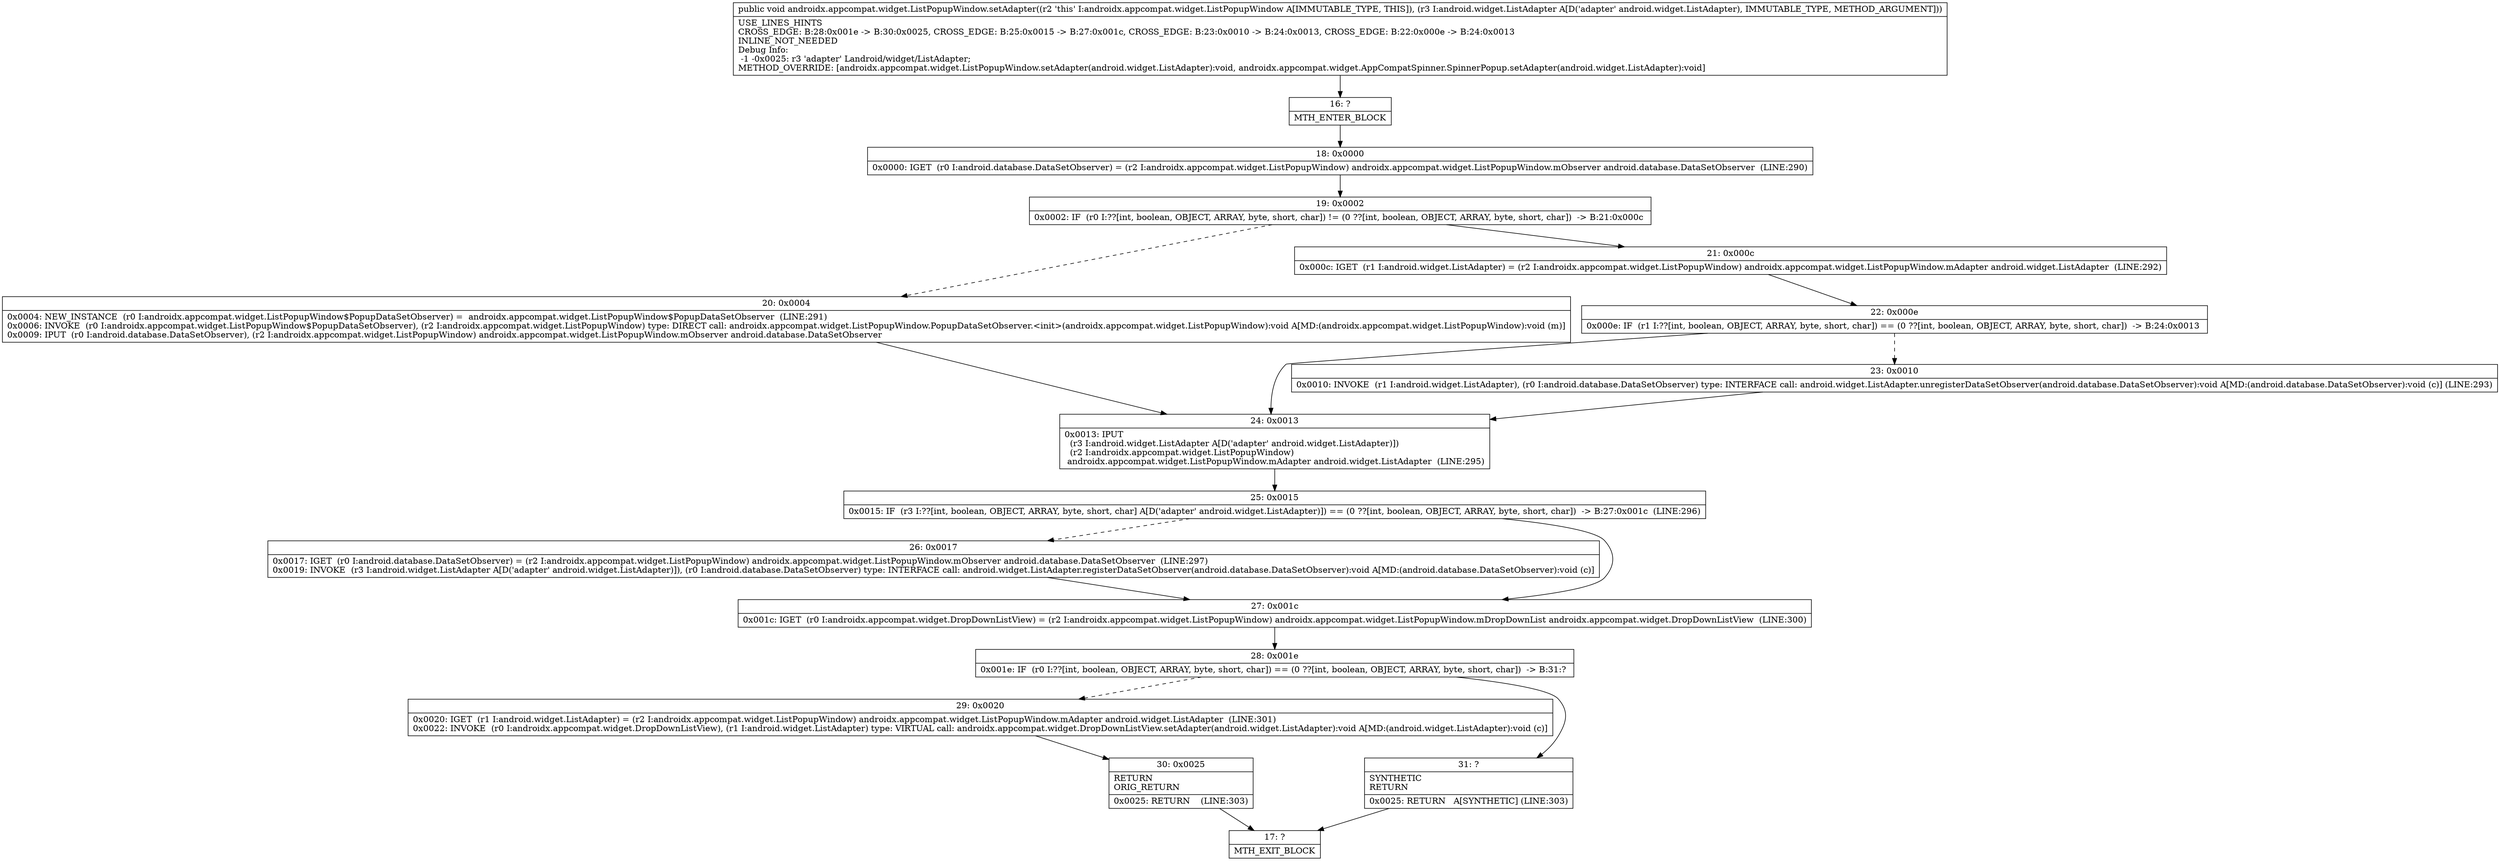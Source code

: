 digraph "CFG forandroidx.appcompat.widget.ListPopupWindow.setAdapter(Landroid\/widget\/ListAdapter;)V" {
Node_16 [shape=record,label="{16\:\ ?|MTH_ENTER_BLOCK\l}"];
Node_18 [shape=record,label="{18\:\ 0x0000|0x0000: IGET  (r0 I:android.database.DataSetObserver) = (r2 I:androidx.appcompat.widget.ListPopupWindow) androidx.appcompat.widget.ListPopupWindow.mObserver android.database.DataSetObserver  (LINE:290)\l}"];
Node_19 [shape=record,label="{19\:\ 0x0002|0x0002: IF  (r0 I:??[int, boolean, OBJECT, ARRAY, byte, short, char]) != (0 ??[int, boolean, OBJECT, ARRAY, byte, short, char])  \-\> B:21:0x000c \l}"];
Node_20 [shape=record,label="{20\:\ 0x0004|0x0004: NEW_INSTANCE  (r0 I:androidx.appcompat.widget.ListPopupWindow$PopupDataSetObserver) =  androidx.appcompat.widget.ListPopupWindow$PopupDataSetObserver  (LINE:291)\l0x0006: INVOKE  (r0 I:androidx.appcompat.widget.ListPopupWindow$PopupDataSetObserver), (r2 I:androidx.appcompat.widget.ListPopupWindow) type: DIRECT call: androidx.appcompat.widget.ListPopupWindow.PopupDataSetObserver.\<init\>(androidx.appcompat.widget.ListPopupWindow):void A[MD:(androidx.appcompat.widget.ListPopupWindow):void (m)]\l0x0009: IPUT  (r0 I:android.database.DataSetObserver), (r2 I:androidx.appcompat.widget.ListPopupWindow) androidx.appcompat.widget.ListPopupWindow.mObserver android.database.DataSetObserver \l}"];
Node_24 [shape=record,label="{24\:\ 0x0013|0x0013: IPUT  \l  (r3 I:android.widget.ListAdapter A[D('adapter' android.widget.ListAdapter)])\l  (r2 I:androidx.appcompat.widget.ListPopupWindow)\l androidx.appcompat.widget.ListPopupWindow.mAdapter android.widget.ListAdapter  (LINE:295)\l}"];
Node_25 [shape=record,label="{25\:\ 0x0015|0x0015: IF  (r3 I:??[int, boolean, OBJECT, ARRAY, byte, short, char] A[D('adapter' android.widget.ListAdapter)]) == (0 ??[int, boolean, OBJECT, ARRAY, byte, short, char])  \-\> B:27:0x001c  (LINE:296)\l}"];
Node_26 [shape=record,label="{26\:\ 0x0017|0x0017: IGET  (r0 I:android.database.DataSetObserver) = (r2 I:androidx.appcompat.widget.ListPopupWindow) androidx.appcompat.widget.ListPopupWindow.mObserver android.database.DataSetObserver  (LINE:297)\l0x0019: INVOKE  (r3 I:android.widget.ListAdapter A[D('adapter' android.widget.ListAdapter)]), (r0 I:android.database.DataSetObserver) type: INTERFACE call: android.widget.ListAdapter.registerDataSetObserver(android.database.DataSetObserver):void A[MD:(android.database.DataSetObserver):void (c)]\l}"];
Node_27 [shape=record,label="{27\:\ 0x001c|0x001c: IGET  (r0 I:androidx.appcompat.widget.DropDownListView) = (r2 I:androidx.appcompat.widget.ListPopupWindow) androidx.appcompat.widget.ListPopupWindow.mDropDownList androidx.appcompat.widget.DropDownListView  (LINE:300)\l}"];
Node_28 [shape=record,label="{28\:\ 0x001e|0x001e: IF  (r0 I:??[int, boolean, OBJECT, ARRAY, byte, short, char]) == (0 ??[int, boolean, OBJECT, ARRAY, byte, short, char])  \-\> B:31:? \l}"];
Node_29 [shape=record,label="{29\:\ 0x0020|0x0020: IGET  (r1 I:android.widget.ListAdapter) = (r2 I:androidx.appcompat.widget.ListPopupWindow) androidx.appcompat.widget.ListPopupWindow.mAdapter android.widget.ListAdapter  (LINE:301)\l0x0022: INVOKE  (r0 I:androidx.appcompat.widget.DropDownListView), (r1 I:android.widget.ListAdapter) type: VIRTUAL call: androidx.appcompat.widget.DropDownListView.setAdapter(android.widget.ListAdapter):void A[MD:(android.widget.ListAdapter):void (c)]\l}"];
Node_30 [shape=record,label="{30\:\ 0x0025|RETURN\lORIG_RETURN\l|0x0025: RETURN    (LINE:303)\l}"];
Node_17 [shape=record,label="{17\:\ ?|MTH_EXIT_BLOCK\l}"];
Node_31 [shape=record,label="{31\:\ ?|SYNTHETIC\lRETURN\l|0x0025: RETURN   A[SYNTHETIC] (LINE:303)\l}"];
Node_21 [shape=record,label="{21\:\ 0x000c|0x000c: IGET  (r1 I:android.widget.ListAdapter) = (r2 I:androidx.appcompat.widget.ListPopupWindow) androidx.appcompat.widget.ListPopupWindow.mAdapter android.widget.ListAdapter  (LINE:292)\l}"];
Node_22 [shape=record,label="{22\:\ 0x000e|0x000e: IF  (r1 I:??[int, boolean, OBJECT, ARRAY, byte, short, char]) == (0 ??[int, boolean, OBJECT, ARRAY, byte, short, char])  \-\> B:24:0x0013 \l}"];
Node_23 [shape=record,label="{23\:\ 0x0010|0x0010: INVOKE  (r1 I:android.widget.ListAdapter), (r0 I:android.database.DataSetObserver) type: INTERFACE call: android.widget.ListAdapter.unregisterDataSetObserver(android.database.DataSetObserver):void A[MD:(android.database.DataSetObserver):void (c)] (LINE:293)\l}"];
MethodNode[shape=record,label="{public void androidx.appcompat.widget.ListPopupWindow.setAdapter((r2 'this' I:androidx.appcompat.widget.ListPopupWindow A[IMMUTABLE_TYPE, THIS]), (r3 I:android.widget.ListAdapter A[D('adapter' android.widget.ListAdapter), IMMUTABLE_TYPE, METHOD_ARGUMENT]))  | USE_LINES_HINTS\lCROSS_EDGE: B:28:0x001e \-\> B:30:0x0025, CROSS_EDGE: B:25:0x0015 \-\> B:27:0x001c, CROSS_EDGE: B:23:0x0010 \-\> B:24:0x0013, CROSS_EDGE: B:22:0x000e \-\> B:24:0x0013\lINLINE_NOT_NEEDED\lDebug Info:\l  \-1 \-0x0025: r3 'adapter' Landroid\/widget\/ListAdapter;\lMETHOD_OVERRIDE: [androidx.appcompat.widget.ListPopupWindow.setAdapter(android.widget.ListAdapter):void, androidx.appcompat.widget.AppCompatSpinner.SpinnerPopup.setAdapter(android.widget.ListAdapter):void]\l}"];
MethodNode -> Node_16;Node_16 -> Node_18;
Node_18 -> Node_19;
Node_19 -> Node_20[style=dashed];
Node_19 -> Node_21;
Node_20 -> Node_24;
Node_24 -> Node_25;
Node_25 -> Node_26[style=dashed];
Node_25 -> Node_27;
Node_26 -> Node_27;
Node_27 -> Node_28;
Node_28 -> Node_29[style=dashed];
Node_28 -> Node_31;
Node_29 -> Node_30;
Node_30 -> Node_17;
Node_31 -> Node_17;
Node_21 -> Node_22;
Node_22 -> Node_23[style=dashed];
Node_22 -> Node_24;
Node_23 -> Node_24;
}

